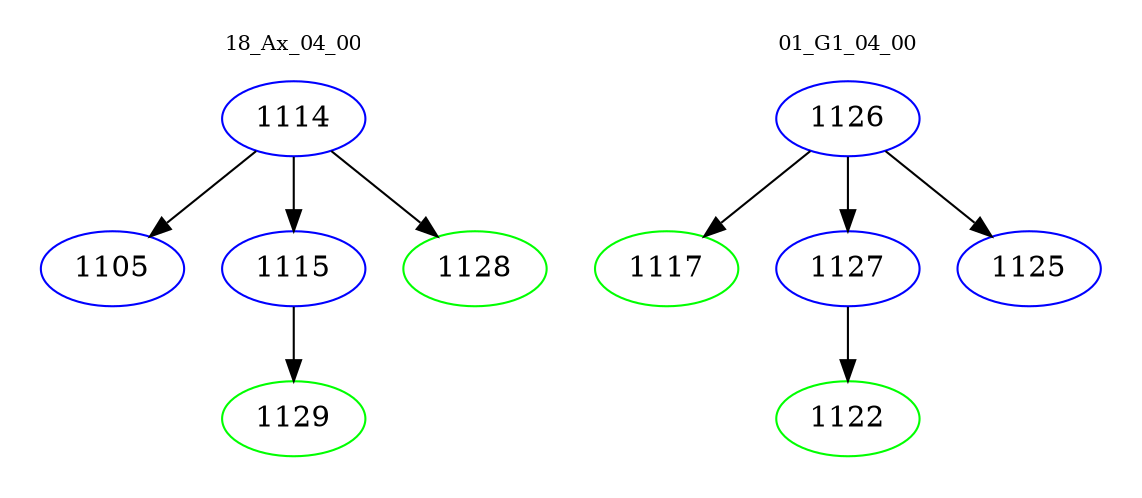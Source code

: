 digraph{
subgraph cluster_0 {
color = white
label = "18_Ax_04_00";
fontsize=10;
T0_1114 [label="1114", color="blue"]
T0_1114 -> T0_1105 [color="black"]
T0_1105 [label="1105", color="blue"]
T0_1114 -> T0_1115 [color="black"]
T0_1115 [label="1115", color="blue"]
T0_1115 -> T0_1129 [color="black"]
T0_1129 [label="1129", color="green"]
T0_1114 -> T0_1128 [color="black"]
T0_1128 [label="1128", color="green"]
}
subgraph cluster_1 {
color = white
label = "01_G1_04_00";
fontsize=10;
T1_1126 [label="1126", color="blue"]
T1_1126 -> T1_1117 [color="black"]
T1_1117 [label="1117", color="green"]
T1_1126 -> T1_1127 [color="black"]
T1_1127 [label="1127", color="blue"]
T1_1127 -> T1_1122 [color="black"]
T1_1122 [label="1122", color="green"]
T1_1126 -> T1_1125 [color="black"]
T1_1125 [label="1125", color="blue"]
}
}
